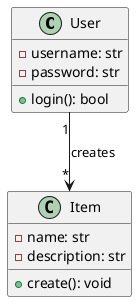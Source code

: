 @startuml
class User {
  -username: str
  -password: str
  +login(): bool
}

class Item {
  -name: str
  -description: str
  +create(): void
}

User "1" --> "*" Item : creates
@enduml
